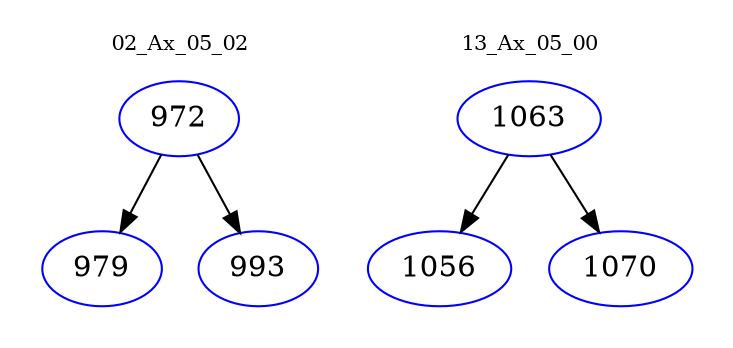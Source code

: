 digraph{
subgraph cluster_0 {
color = white
label = "02_Ax_05_02";
fontsize=10;
T0_972 [label="972", color="blue"]
T0_972 -> T0_979 [color="black"]
T0_979 [label="979", color="blue"]
T0_972 -> T0_993 [color="black"]
T0_993 [label="993", color="blue"]
}
subgraph cluster_1 {
color = white
label = "13_Ax_05_00";
fontsize=10;
T1_1063 [label="1063", color="blue"]
T1_1063 -> T1_1056 [color="black"]
T1_1056 [label="1056", color="blue"]
T1_1063 -> T1_1070 [color="black"]
T1_1070 [label="1070", color="blue"]
}
}
